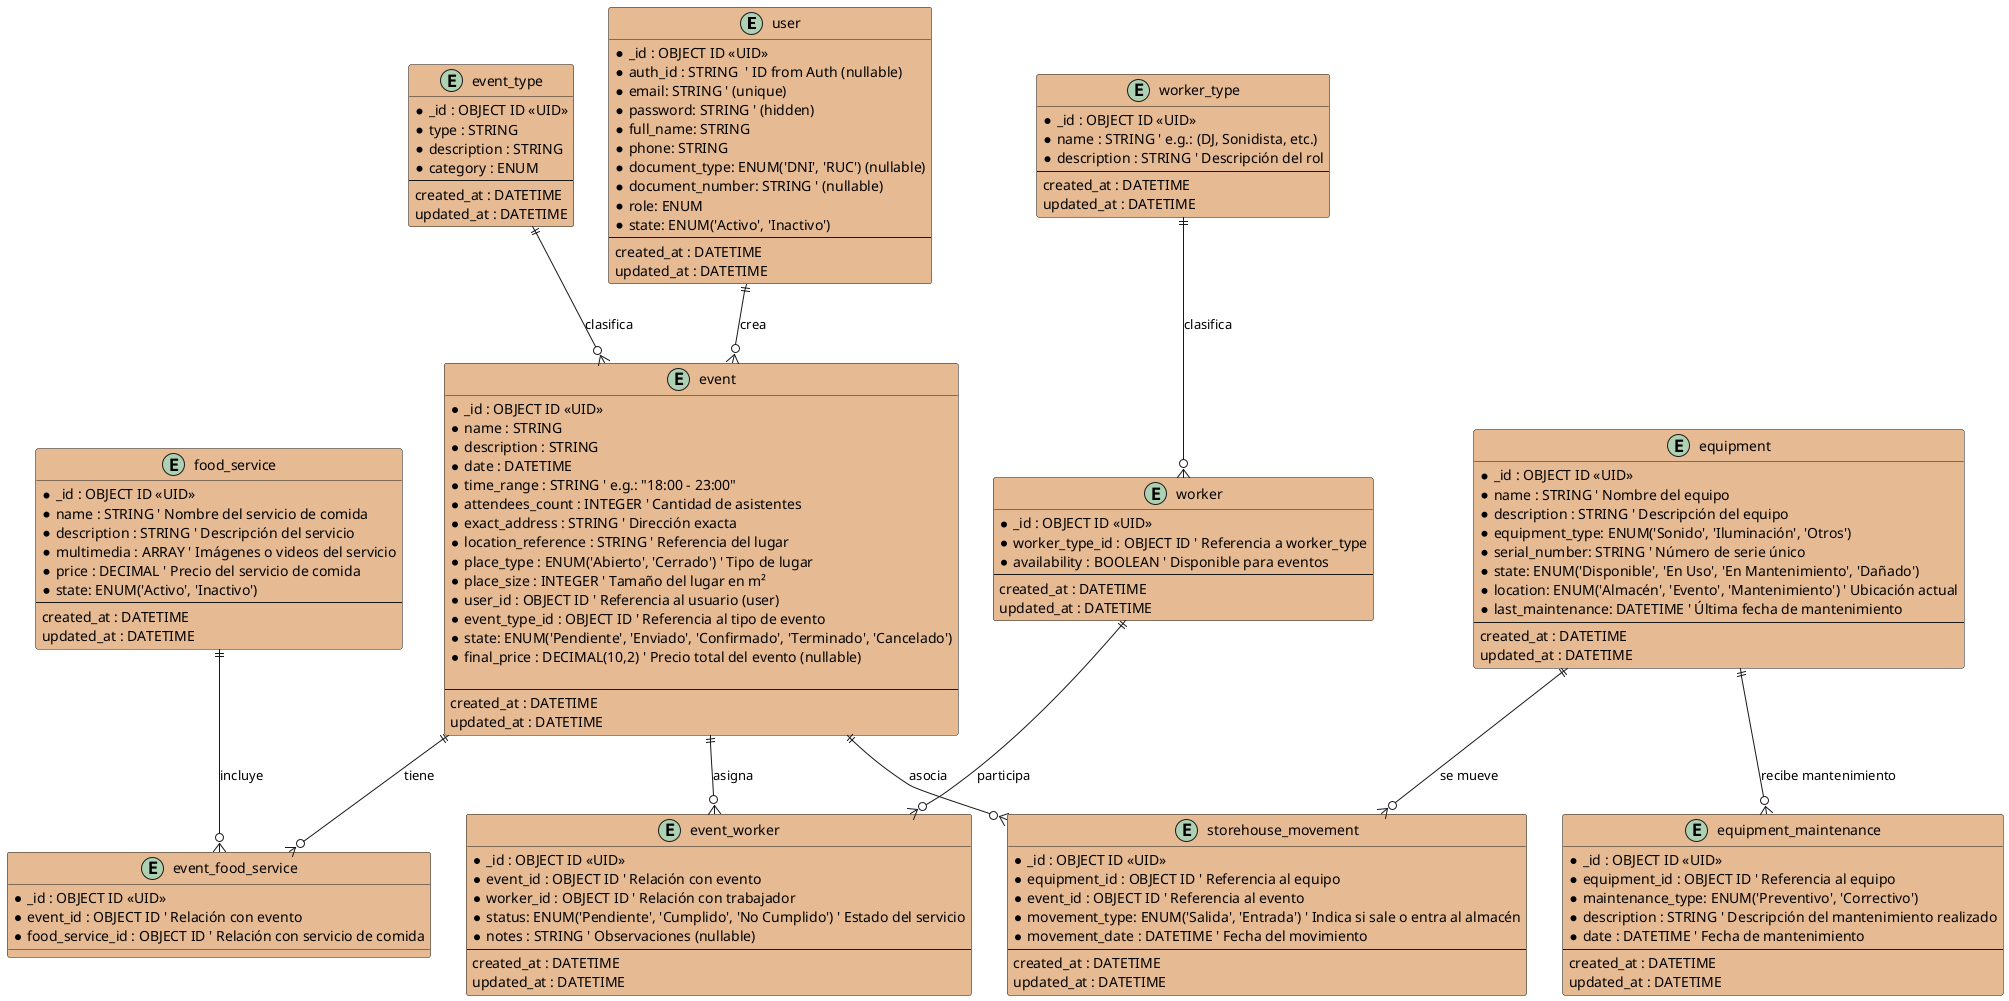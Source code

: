 @startuml levelmusic_diagram
'-----------------------------
' Entities
'-----------------------------
entity user #E6BB93 {
  * _id : OBJECT ID <<UID>>
  * auth_id : STRING  ' ID from Auth (nullable)
  * email: STRING ' (unique)
  * password: STRING ' (hidden)
  * full_name: STRING
  * phone: STRING
  * document_type: ENUM('DNI', 'RUC') (nullable)
  * document_number: STRING ' (nullable)
  * role: ENUM
  * state: ENUM('Activo', 'Inactivo')
  --
  created_at : DATETIME
  updated_at : DATETIME
}

entity event_type #E6BB93 {
  * _id : OBJECT ID <<UID>>
  * type : STRING
  * description : STRING
  * category : ENUM
  --
  created_at : DATETIME
  updated_at : DATETIME
}

entity event #E6BB93 {
  * _id : OBJECT ID <<UID>>
  * name : STRING
  * description : STRING
  * date : DATETIME
  * time_range : STRING ' e.g.: "18:00 - 23:00"
  * attendees_count : INTEGER ' Cantidad de asistentes
  * exact_address : STRING ' Dirección exacta
  * location_reference : STRING ' Referencia del lugar
  * place_type : ENUM('Abierto', 'Cerrado') ' Tipo de lugar
  * place_size : INTEGER ' Tamaño del lugar en m²
  * user_id : OBJECT ID ' Referencia al usuario (user)
  * event_type_id : OBJECT ID ' Referencia al tipo de evento
  * state: ENUM('Pendiente', 'Enviado', 'Confirmado', 'Terminado', 'Cancelado')
  * final_price : DECIMAL(10,2) ' Precio total del evento (nullable)
  
  --
  created_at : DATETIME
  updated_at : DATETIME
}

entity food_service #E6BB93 {
  * _id : OBJECT ID <<UID>>
  * name : STRING ' Nombre del servicio de comida
  * description : STRING ' Descripción del servicio
  * multimedia : ARRAY ' Imágenes o videos del servicio
  * price : DECIMAL ' Precio del servicio de comida
  * state: ENUM('Activo', 'Inactivo')
  --
  created_at : DATETIME
  updated_at : DATETIME
}

entity event_food_service #E6BB93 {
  * _id : OBJECT ID <<UID>>
  * event_id : OBJECT ID ' Relación con evento
  * food_service_id : OBJECT ID ' Relación con servicio de comida
}

entity worker_type #E6BB93 {
  * _id : OBJECT ID <<UID>>
  * name : STRING ' e.g.: (DJ, Sonidista, etc.)
  * description : STRING ' Descripción del rol
  --
  created_at : DATETIME
  updated_at : DATETIME
}

entity worker #E6BB93 {
  * _id : OBJECT ID <<UID>>
  * worker_type_id : OBJECT ID ' Referencia a worker_type
  * availability : BOOLEAN ' Disponible para eventos
  --
  created_at : DATETIME
  updated_at : DATETIME
}

entity event_worker #E6BB93 {
  * _id : OBJECT ID <<UID>>
  * event_id : OBJECT ID ' Relación con evento
  * worker_id : OBJECT ID ' Relación con trabajador
  * status: ENUM('Pendiente', 'Cumplido', 'No Cumplido') ' Estado del servicio
  * notes : STRING ' Observaciones (nullable)
  --
  created_at : DATETIME
  updated_at : DATETIME
}

entity equipment #E6BB93 {
  * _id : OBJECT ID <<UID>>
  * name : STRING ' Nombre del equipo
  * description : STRING ' Descripción del equipo
  * equipment_type: ENUM('Sonido', 'Iluminación', 'Otros') 
  * serial_number: STRING ' Número de serie único
  * state: ENUM('Disponible', 'En Uso', 'En Mantenimiento', 'Dañado')
  * location: ENUM('Almacén', 'Evento', 'Mantenimiento') ' Ubicación actual
  * last_maintenance: DATETIME ' Última fecha de mantenimiento
  --
  created_at : DATETIME
  updated_at : DATETIME
}

entity equipment_maintenance #E6BB93 {
  * _id : OBJECT ID <<UID>>
  * equipment_id : OBJECT ID ' Referencia al equipo
  * maintenance_type: ENUM('Preventivo', 'Correctivo')
  * description : STRING ' Descripción del mantenimiento realizado
  * date : DATETIME ' Fecha de mantenimiento
  --
  created_at : DATETIME
  updated_at : DATETIME
}

entity storehouse_movement #E6BB93 {
  * _id : OBJECT ID <<UID>>
  * equipment_id : OBJECT ID ' Referencia al equipo
  * event_id : OBJECT ID ' Referencia al evento
  * movement_type: ENUM('Salida', 'Entrada') ' Indica si sale o entra al almacén
  * movement_date : DATETIME ' Fecha del movimiento
  --
  created_at : DATETIME
  updated_at : DATETIME
}

'-----------------------------
' Relationships
'-----------------------------

user ||--o{ event : "crea"
event_type ||--o{ event : "clasifica"
event ||--o{ event_food_service : "tiene"
food_service ||--o{ event_food_service : "incluye"
worker_type ||--o{ worker : "clasifica"
event ||--o{ event_worker : "asigna"
worker ||--o{ event_worker : "participa"
event ||--o{ storehouse_movement : "asocia"
equipment ||--o{ storehouse_movement : "se mueve"
equipment ||--o{ equipment_maintenance : "recibe mantenimiento"

@enduml
